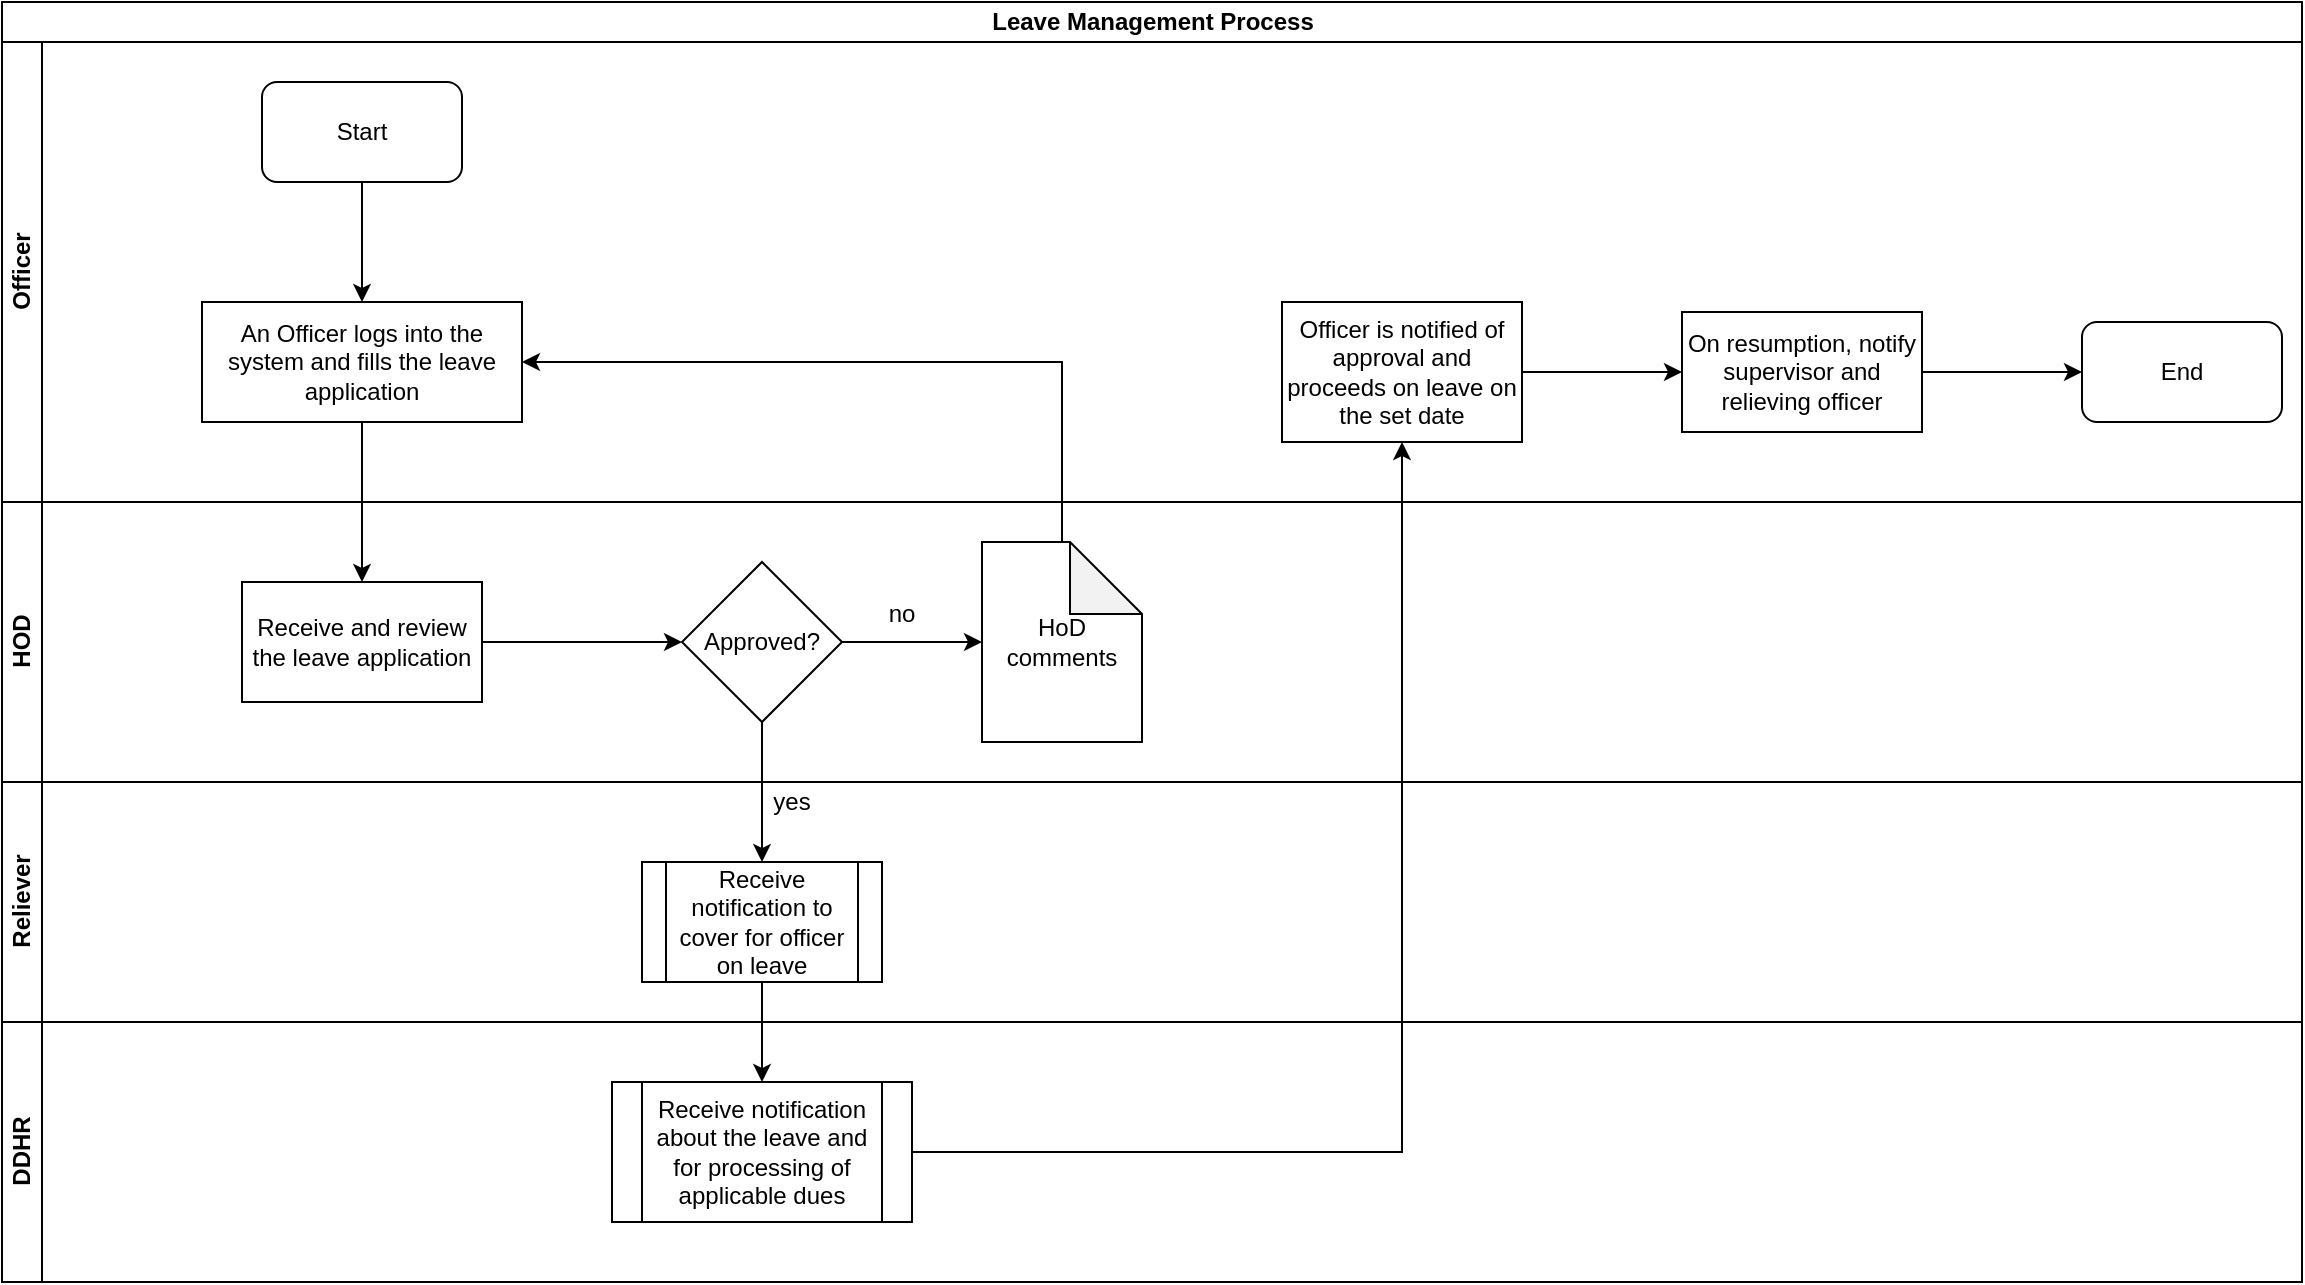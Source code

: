 <mxfile version="13.10.4" type="github">
  <diagram id="He2L0gwN6_XgsiDIinQj" name="Page-1">
    <mxGraphModel dx="1038" dy="547" grid="1" gridSize="10" guides="1" tooltips="1" connect="1" arrows="1" fold="1" page="1" pageScale="1" pageWidth="1169" pageHeight="827" math="0" shadow="0">
      <root>
        <mxCell id="0" />
        <mxCell id="1" parent="0" />
        <mxCell id="4ku78tlM-AvbY3TtJWE6-1" value="Leave Management Process" style="swimlane;html=1;childLayout=stackLayout;resizeParent=1;resizeParentMax=0;horizontal=1;startSize=20;horizontalStack=0;" vertex="1" parent="1">
          <mxGeometry x="10" y="10" width="1150" height="640" as="geometry" />
        </mxCell>
        <mxCell id="4ku78tlM-AvbY3TtJWE6-2" value="Officer" style="swimlane;html=1;startSize=20;horizontal=0;" vertex="1" parent="4ku78tlM-AvbY3TtJWE6-1">
          <mxGeometry y="20" width="1150" height="230" as="geometry" />
        </mxCell>
        <mxCell id="4ku78tlM-AvbY3TtJWE6-5" value="Start" style="rounded=1;whiteSpace=wrap;html=1;" vertex="1" parent="4ku78tlM-AvbY3TtJWE6-2">
          <mxGeometry x="130" y="20" width="100" height="50" as="geometry" />
        </mxCell>
        <mxCell id="4ku78tlM-AvbY3TtJWE6-8" value="An Officer logs into the system and fills the leave application" style="rounded=0;whiteSpace=wrap;html=1;" vertex="1" parent="4ku78tlM-AvbY3TtJWE6-2">
          <mxGeometry x="100" y="130" width="160" height="60" as="geometry" />
        </mxCell>
        <mxCell id="4ku78tlM-AvbY3TtJWE6-7" value="" style="edgeStyle=orthogonalEdgeStyle;rounded=0;orthogonalLoop=1;jettySize=auto;html=1;entryX=0.5;entryY=0;entryDx=0;entryDy=0;" edge="1" parent="4ku78tlM-AvbY3TtJWE6-2" source="4ku78tlM-AvbY3TtJWE6-5" target="4ku78tlM-AvbY3TtJWE6-8">
          <mxGeometry relative="1" as="geometry">
            <mxPoint x="180" y="145" as="targetPoint" />
          </mxGeometry>
        </mxCell>
        <mxCell id="4ku78tlM-AvbY3TtJWE6-26" value="Officer is notified of approval and proceeds on leave on the set date" style="whiteSpace=wrap;html=1;rounded=0;" vertex="1" parent="4ku78tlM-AvbY3TtJWE6-2">
          <mxGeometry x="640" y="130" width="120" height="70" as="geometry" />
        </mxCell>
        <mxCell id="4ku78tlM-AvbY3TtJWE6-32" value="End" style="rounded=1;whiteSpace=wrap;html=1;" vertex="1" parent="4ku78tlM-AvbY3TtJWE6-2">
          <mxGeometry x="1040" y="140" width="100" height="50" as="geometry" />
        </mxCell>
        <mxCell id="4ku78tlM-AvbY3TtJWE6-3" value="HOD" style="swimlane;html=1;startSize=20;horizontal=0;" vertex="1" parent="4ku78tlM-AvbY3TtJWE6-1">
          <mxGeometry y="250" width="1150" height="140" as="geometry" />
        </mxCell>
        <mxCell id="4ku78tlM-AvbY3TtJWE6-9" value="Receive and review the leave application" style="whiteSpace=wrap;html=1;rounded=0;" vertex="1" parent="4ku78tlM-AvbY3TtJWE6-3">
          <mxGeometry x="120" y="40" width="120" height="60" as="geometry" />
        </mxCell>
        <mxCell id="4ku78tlM-AvbY3TtJWE6-19" value="HoD comments" style="shape=note;whiteSpace=wrap;html=1;backgroundOutline=1;darkOpacity=0.05;size=36;" vertex="1" parent="4ku78tlM-AvbY3TtJWE6-3">
          <mxGeometry x="490" y="20" width="80" height="100" as="geometry" />
        </mxCell>
        <mxCell id="4ku78tlM-AvbY3TtJWE6-21" value="no" style="text;html=1;strokeColor=none;fillColor=none;align=center;verticalAlign=middle;whiteSpace=wrap;rounded=0;" vertex="1" parent="4ku78tlM-AvbY3TtJWE6-3">
          <mxGeometry x="430" y="46" width="40" height="20" as="geometry" />
        </mxCell>
        <mxCell id="4ku78tlM-AvbY3TtJWE6-4" value="Reliever" style="swimlane;html=1;startSize=20;horizontal=0;" vertex="1" parent="4ku78tlM-AvbY3TtJWE6-1">
          <mxGeometry y="390" width="1150" height="120" as="geometry" />
        </mxCell>
        <mxCell id="4ku78tlM-AvbY3TtJWE6-15" value="yes" style="text;html=1;strokeColor=none;fillColor=none;align=center;verticalAlign=middle;whiteSpace=wrap;rounded=0;" vertex="1" parent="4ku78tlM-AvbY3TtJWE6-4">
          <mxGeometry x="375" width="40" height="20" as="geometry" />
        </mxCell>
        <mxCell id="4ku78tlM-AvbY3TtJWE6-24" value="Receive notification to cover for officer on leave" style="shape=process;whiteSpace=wrap;html=1;backgroundOutline=1;rounded=0;" vertex="1" parent="4ku78tlM-AvbY3TtJWE6-4">
          <mxGeometry x="320" y="40" width="120" height="60" as="geometry" />
        </mxCell>
        <mxCell id="4ku78tlM-AvbY3TtJWE6-10" value="" style="edgeStyle=orthogonalEdgeStyle;rounded=0;orthogonalLoop=1;jettySize=auto;html=1;" edge="1" parent="4ku78tlM-AvbY3TtJWE6-1" source="4ku78tlM-AvbY3TtJWE6-8" target="4ku78tlM-AvbY3TtJWE6-9">
          <mxGeometry relative="1" as="geometry" />
        </mxCell>
        <mxCell id="4ku78tlM-AvbY3TtJWE6-23" value="" style="edgeStyle=orthogonalEdgeStyle;rounded=0;orthogonalLoop=1;jettySize=auto;html=1;entryX=1;entryY=0.5;entryDx=0;entryDy=0;" edge="1" parent="4ku78tlM-AvbY3TtJWE6-1" source="4ku78tlM-AvbY3TtJWE6-19" target="4ku78tlM-AvbY3TtJWE6-8">
          <mxGeometry relative="1" as="geometry">
            <mxPoint x="530" y="170" as="targetPoint" />
            <Array as="points">
              <mxPoint x="530" y="180" />
            </Array>
          </mxGeometry>
        </mxCell>
        <mxCell id="4ku78tlM-AvbY3TtJWE6-27" value="" style="edgeStyle=orthogonalEdgeStyle;rounded=0;orthogonalLoop=1;jettySize=auto;html=1;exitX=1;exitY=0.5;exitDx=0;exitDy=0;" edge="1" parent="4ku78tlM-AvbY3TtJWE6-1" source="4ku78tlM-AvbY3TtJWE6-35" target="4ku78tlM-AvbY3TtJWE6-26">
          <mxGeometry relative="1" as="geometry" />
        </mxCell>
        <mxCell id="4ku78tlM-AvbY3TtJWE6-33" value="DDHR" style="swimlane;html=1;startSize=20;horizontal=0;" vertex="1" parent="4ku78tlM-AvbY3TtJWE6-1">
          <mxGeometry y="510" width="1150" height="130" as="geometry" />
        </mxCell>
        <mxCell id="4ku78tlM-AvbY3TtJWE6-35" value="Receive notification about the leave and for processing of applicable dues" style="shape=process;whiteSpace=wrap;html=1;backgroundOutline=1;rounded=0;" vertex="1" parent="4ku78tlM-AvbY3TtJWE6-33">
          <mxGeometry x="305" y="30" width="150" height="70" as="geometry" />
        </mxCell>
        <mxCell id="4ku78tlM-AvbY3TtJWE6-37" value="" style="edgeStyle=orthogonalEdgeStyle;rounded=0;orthogonalLoop=1;jettySize=auto;html=1;entryX=0.5;entryY=0;entryDx=0;entryDy=0;" edge="1" parent="4ku78tlM-AvbY3TtJWE6-1" source="4ku78tlM-AvbY3TtJWE6-24" target="4ku78tlM-AvbY3TtJWE6-35">
          <mxGeometry relative="1" as="geometry">
            <mxPoint x="380" y="560" as="targetPoint" />
          </mxGeometry>
        </mxCell>
        <mxCell id="4ku78tlM-AvbY3TtJWE6-14" value="" style="edgeStyle=orthogonalEdgeStyle;rounded=0;orthogonalLoop=1;jettySize=auto;html=1;entryX=0.5;entryY=0;entryDx=0;entryDy=0;" edge="1" parent="1" source="4ku78tlM-AvbY3TtJWE6-11" target="4ku78tlM-AvbY3TtJWE6-24">
          <mxGeometry relative="1" as="geometry">
            <mxPoint x="390" y="440" as="targetPoint" />
          </mxGeometry>
        </mxCell>
        <mxCell id="4ku78tlM-AvbY3TtJWE6-18" value="" style="edgeStyle=orthogonalEdgeStyle;rounded=0;orthogonalLoop=1;jettySize=auto;html=1;entryX=0;entryY=0.5;entryDx=0;entryDy=0;entryPerimeter=0;" edge="1" parent="1" source="4ku78tlM-AvbY3TtJWE6-11" target="4ku78tlM-AvbY3TtJWE6-19">
          <mxGeometry relative="1" as="geometry">
            <mxPoint x="490" y="330" as="targetPoint" />
          </mxGeometry>
        </mxCell>
        <mxCell id="4ku78tlM-AvbY3TtJWE6-11" value="Approved?" style="rhombus;whiteSpace=wrap;html=1;rounded=0;" vertex="1" parent="1">
          <mxGeometry x="350" y="290" width="80" height="80" as="geometry" />
        </mxCell>
        <mxCell id="4ku78tlM-AvbY3TtJWE6-12" value="" style="edgeStyle=orthogonalEdgeStyle;rounded=0;orthogonalLoop=1;jettySize=auto;html=1;" edge="1" parent="1" source="4ku78tlM-AvbY3TtJWE6-9" target="4ku78tlM-AvbY3TtJWE6-11">
          <mxGeometry relative="1" as="geometry" />
        </mxCell>
        <mxCell id="4ku78tlM-AvbY3TtJWE6-31" value="" style="edgeStyle=orthogonalEdgeStyle;rounded=0;orthogonalLoop=1;jettySize=auto;html=1;entryX=0;entryY=0.5;entryDx=0;entryDy=0;" edge="1" parent="1" source="4ku78tlM-AvbY3TtJWE6-28" target="4ku78tlM-AvbY3TtJWE6-32">
          <mxGeometry relative="1" as="geometry">
            <mxPoint x="1050" y="195" as="targetPoint" />
          </mxGeometry>
        </mxCell>
        <mxCell id="4ku78tlM-AvbY3TtJWE6-28" value="On resumption, notify supervisor and relieving officer" style="whiteSpace=wrap;html=1;rounded=0;" vertex="1" parent="1">
          <mxGeometry x="850" y="165" width="120" height="60" as="geometry" />
        </mxCell>
        <mxCell id="4ku78tlM-AvbY3TtJWE6-29" value="" style="edgeStyle=orthogonalEdgeStyle;rounded=0;orthogonalLoop=1;jettySize=auto;html=1;" edge="1" parent="1" source="4ku78tlM-AvbY3TtJWE6-26" target="4ku78tlM-AvbY3TtJWE6-28">
          <mxGeometry relative="1" as="geometry" />
        </mxCell>
      </root>
    </mxGraphModel>
  </diagram>
</mxfile>
